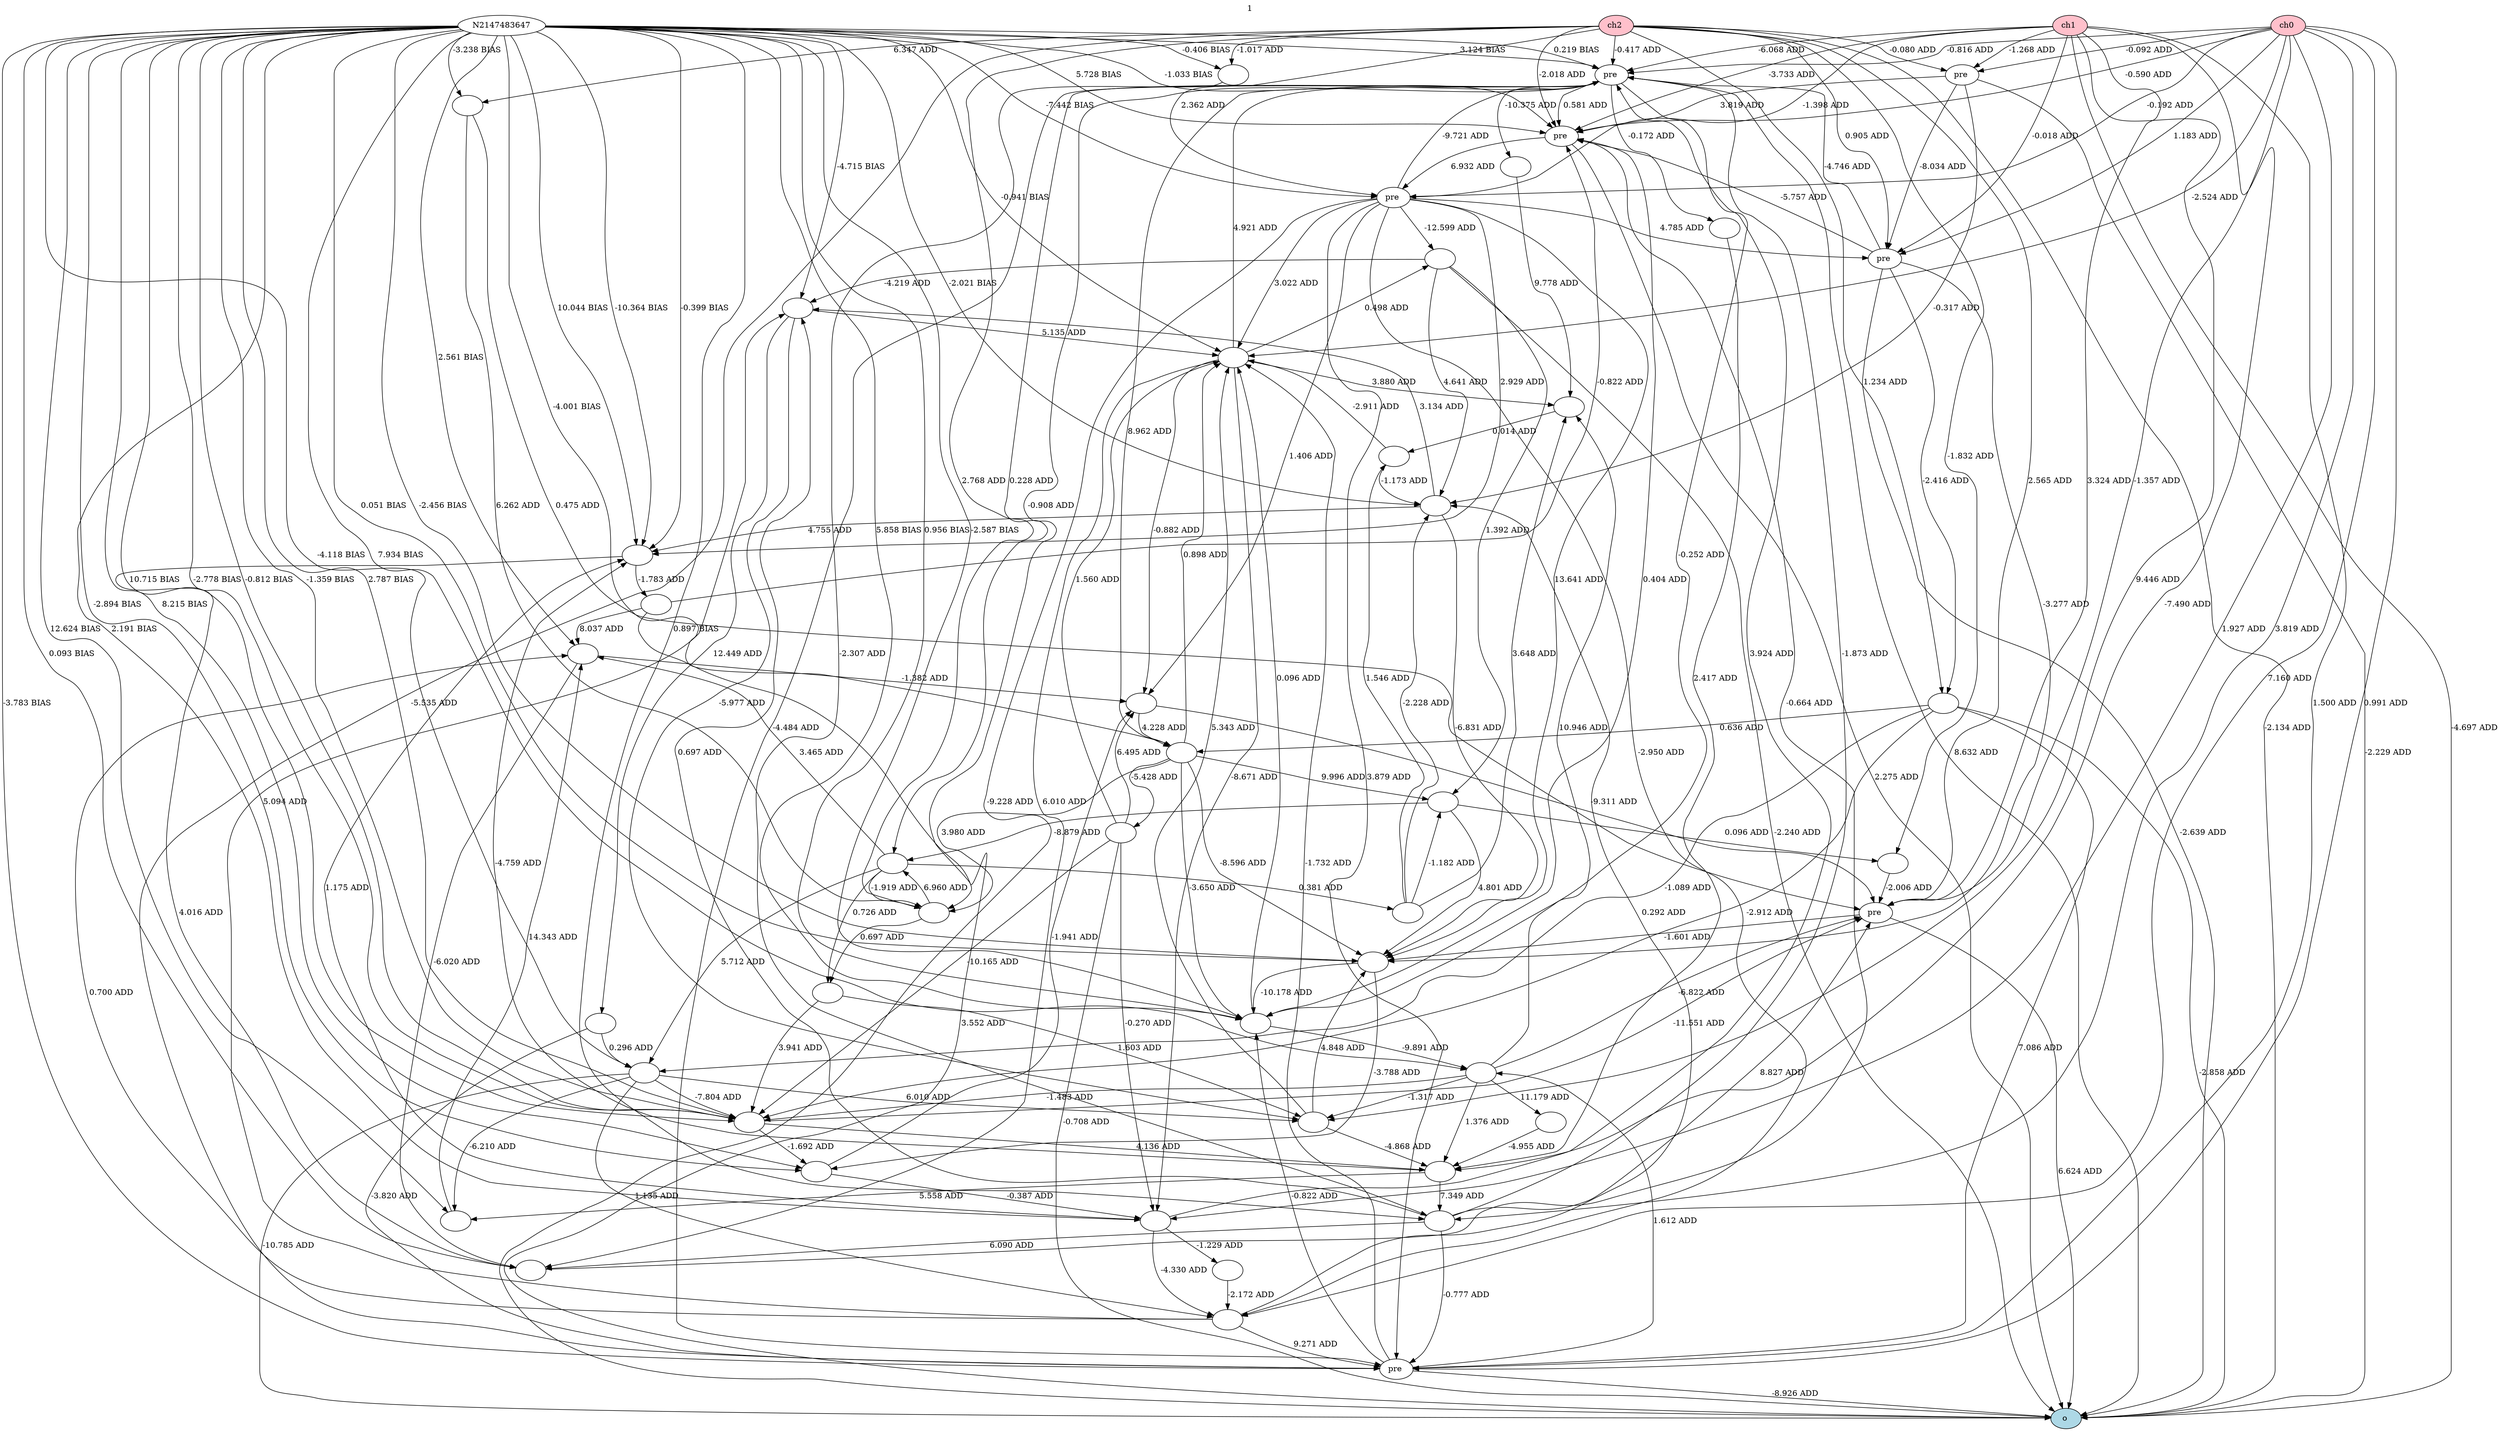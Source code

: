digraph g {
graph [overlap="false"];
N8 -> N2 [label="-0.816 ADD"];
N8 -> N3 [label="-0.590 ADD"];
N8 -> N4 [label="-0.092 ADD"];
N8 -> N6 [label="0.991 ADD"];
N8 -> N1 [label="-1.357 ADD"];
N8 -> N5 [label="-0.192 ADD"];
N8 -> N7 [label="1.183 ADD"];
N9 -> N2 [label="-0.417 ADD"];
N9 -> N3 [label="-2.018 ADD"];
N9 -> N4 [label="-0.080 ADD"];
N9 -> N6 [label="-5.535 ADD"];
N9 -> N1 [label="2.565 ADD"];
N9 -> N5 [label="2.362 ADD"];
N9 -> N7 [label="0.905 ADD"];
N10 -> N2 [label="-6.068 ADD"];
N10 -> N3 [label="-3.733 ADD"];
N10 -> N4 [label="-1.268 ADD"];
N10 -> N6 [label="1.500 ADD"];
N10 -> N1 [label="3.324 ADD"];
N10 -> N5 [label="-1.398 ADD"];
N10 -> N7 [label="-0.018 ADD"];
N2 -> N11 [label="8.632 ADD"];
N3 -> N11 [label="2.275 ADD"];
N4 -> N11 [label="-2.229 ADD"];
N6 -> N11 [label="-8.926 ADD"];
N1 -> N11 [label="6.624 ADD"];
N5 -> N11 [label="-9.228 ADD"];
N7 -> N11 [label="-2.639 ADD"];
N4 -> N7 [label="-8.034 ADD"];
N4 -> N3 [label="3.819 ADD"];
N2147483647 -> N3 [label="5.728 BIAS"];
N7 -> N2 [label="-4.746 ADD"];
N7 -> N2123 [label="-2.416 ADD"];
N2123 -> N6 [label="7.086 ADD"];
N2123 -> N11 [label="-2.858 ADD"];
N10 -> N11 [label="-4.697 ADD"];
N9 -> N2123 [label="1.234 ADD"];
N3 -> N5 [label="6.932 ADD"];
N2147483647 -> N6 [label="-3.783 BIAS"];
N7 -> N3 [label="-5.757 ADD"];
N8 -> N4250 [label="3.819 ADD"];
N4250 -> N2 [label="-1.873 ADD"];
N2147483647 -> N3 [label="-1.033 BIAS"];
N2147483647 -> N5 [label="-7.442 BIAS"];
N9 -> N11 [label="-2.134 ADD"];
N8 -> N8848 [label="-2.524 ADD"];
N8848 -> N2 [label="4.921 ADD"];
N4250 -> N9575 [label="0.697 ADD"];
N9575 -> N8848 [label="5.135 ADD"];
N4250 -> N6 [label="-0.777 ADD"];
N8 -> N11236 [label="7.160 ADD"];
N11236 -> N6 [label="9.271 ADD"];
N3 -> N11239 [label="0.404 ADD"];
N11239 -> N8848 [label="0.096 ADD"];
N9575 -> N13819 [label="-5.977 ADD"];
N13819 -> N8848 [label="5.343 ADD"];
N2147483647 -> N8848 [label="-0.941 BIAS"];
N10 -> N13819 [label="9.446 ADD"];
N5 -> N8848 [label="3.022 ADD"];
N5 -> N2 [label="-9.721 ADD"];
N5 -> N7 [label="4.785 ADD"];
N2147483647 -> N11239 [label="0.956 BIAS"];
N2123 -> N21495 [label="-2.912 ADD"];
N21495 -> N1 [label="-11.551 ADD"];
N2 -> N3 [label="0.581 ADD"];
N2147483647 -> N21495 [label="2.787 BIAS"];
N11239 -> N27338 [label="-9.891 ADD"];
N27338 -> N13819 [label="-1.317 ADD"];
N7 -> N28426 [label="-3.277 ADD"];
N28426 -> N11239 [label="-10.178 ADD"];
N2 -> N11239 [label="-0.252 ADD"];
N11236 -> N9575 [label="5.094 ADD"];
N5 -> N28426 [label="13.641 ADD"];
N2123 -> N33574 [label="0.636 ADD"];
N33574 -> N28426 [label="-8.596 ADD"];
N2147483647 -> N11239 [label="-2.587 BIAS"];
N2123 -> N33575 [label="-1.089 ADD"];
N33575 -> N13819 [label="6.010 ADD"];
N33574 -> N35056 [label="-5.428 ADD"];
N35056 -> N8848 [label="1.560 ADD"];
N8848 -> N38115 [label="-8.671 ADD"];
N38115 -> N2 [label="3.924 ADD"];
N2147483647 -> N2 [label="3.124 BIAS"];
N38115 -> N11236 [label="-4.330 ADD"];
N5 -> N11236 [label="-2.950 ADD"];
N1 -> N28426 [label="-1.601 ADD"];
N27338 -> N1 [label="-6.822 ADD"];
N2147483647 -> N21495 [label="10.715 BIAS"];
N2147483647 -> N33575 [label="-4.118 BIAS"];
N28426 -> N50841 [label="-3.788 ADD"];
N50841 -> N38115 [label="-0.387 ADD"];
N35056 -> N52898 [label="6.495 ADD"];
N52898 -> N33574 [label="4.228 ADD"];
N11236 -> N52899 [label="0.292 ADD"];
N52899 -> N9575 [label="3.134 ADD"];
N2147483647 -> N33574 [label="-4.001 BIAS"];
N52898 -> N1 [label="-9.311 ADD"];
N2147483647 -> N21495 [label="-2.778 BIAS"];
N4250 -> N53466 [label="6.090 ADD"];
N53466 -> N3 [label="-0.664 ADD"];
N52899 -> N54372 [label="4.755 ADD"];
N54372 -> N53466 [label="4.016 ADD"];
N52899 -> N28426 [label="-6.831 ADD"];
N27338 -> N56603 [label="1.376 ADD"];
N56603 -> N54372 [label="-4.759 ADD"];
N2 -> N6 [label="-4.484 ADD"];
N21495 -> N56603 [label="4.136 ADD"];
N33574 -> N8848 [label="0.898 ADD"];
N35056 -> N21495 [label="-10.165 ADD"];
N2147483647 -> N38115 [label="2.191 BIAS"];
N2147483647 -> N54372 [label="-0.399 BIAS"];
N2147483647 -> N28426 [label="-2.456 BIAS"];
N21495 -> N50841 [label="-1.692 ADD"];
N8848 -> N70541 [label="0.498 ADD"];
N70541 -> N9575 [label="-4.219 ADD"];
N33575 -> N11 [label="-10.785 ADD"];
N38115 -> N54372 [label="1.175 ADD"];
N2 -> N75848 [label="0.228 ADD"];
N75848 -> N33575 [label="5.712 ADD"];
N75848 -> N76300 [label="-1.919 ADD"];
N76300 -> N75848 [label="6.960 ADD"];
N2147483647 -> N21495 [label="-0.812 BIAS"];
N76300 -> N79895 [label="0.697 ADD"];
N79895 -> N21495 [label="3.941 ADD"];
N8 -> N38115 [label="1.927 ADD"];
N2147483647 -> N53466 [label="0.093 BIAS"];
N5 -> N70541 [label="-12.599 ADD"];
N33574 -> N2 [label="8.962 ADD"];
N4 -> N52899 [label="-0.317 ADD"];
N70541 -> N88306 [label="1.392 ADD"];
N88306 -> N75848 [label="-8.879 ADD"];
N9 -> N76300 [label="2.768 ADD"];
N9 -> N89797 [label="6.347 ADD"];
N89797 -> N76300 [label="6.262 ADD"];
N35056 -> N38115 [label="-0.270 ADD"];
N13819 -> N28426 [label="4.848 ADD"];
N5 -> N54372 [label="2.929 ADD"];
N9575 -> N98684 [label="12.449 ADD"];
N98684 -> N33575 [label="0.296 ADD"];
N88306 -> N28426 [label="4.801 ADD"];
N75848 -> N99732 [label="3.465 ADD"];
N99732 -> N52898 [label="-1.382 ADD"];
N75848 -> N79895 [label="0.726 ADD"];
N2147483647 -> N4250 [label="0.897 BIAS"];
N11236 -> N99732 [label="0.700 ADD"];
N33575 -> N21495 [label="-7.804 ADD"];
N5 -> N6 [label="3.879 ADD"];
N70541 -> N11 [label="-2.240 ADD"];
N79895 -> N13819 [label="1.603 ADD"];
N2147483647 -> N11239 [label="5.858 BIAS"];
N33575 -> N11236 [label="1.135 ADD"];
N2 -> N76300 [label="-0.908 ADD"];
N2147483647 -> N52899 [label="-2.021 BIAS"];
N99732 -> N53466 [label="-6.020 ADD"];
N6 -> N8848 [label="-1.732 ADD"];
N2147483647 -> N28426 [label="0.051 BIAS"];
N75848 -> N117004 [label="0.381 ADD"];
N117004 -> N88306 [label="-1.182 ADD"];
N27338 -> N21495 [label="-1.483 ADD"];
N2147483647 -> N2 [label="0.219 BIAS"];
N35056 -> N11 [label="-0.708 ADD"];
N98684 -> N6 [label="-3.820 ADD"];
N8848 -> N52898 [label="-0.882 ADD"];
N50841 -> N52898 [label="-1.941 ADD"];
N38115 -> N143088 [label="-1.229 ADD"];
N143088 -> N11236 [label="-2.172 ADD"];
N2147483647 -> N89797 [label="-3.238 BIAS"];
N2147483647 -> N99732 [label="2.561 BIAS"];
N33574 -> N76300 [label="3.980 ADD"];
N2147483647 -> N21495 [label="-1.359 BIAS"];
N9 -> N158656 [label="-1.832 ADD"];
N158656 -> N1 [label="-2.006 ADD"];
N6 -> N11239 [label="-0.822 ADD"];
N33574 -> N11239 [label="-3.650 ADD"];
N9 -> N164987 [label="-1.017 ADD"];
N164987 -> N4250 [label="-2.307 ADD"];
N4250 -> N1 [label="8.827 ADD"];
N117004 -> N170832 [label="1.546 ADD"];
N170832 -> N52899 [label="-1.173 ADD"];
N117004 -> N170833 [label="3.648 ADD"];
N170833 -> N170832 [label="0.014 ADD"];
N117004 -> N52899 [label="-2.228 ADD"];
N27338 -> N170833 [label="10.946 ADD"];
N54372 -> N174891 [label="-1.783 ADD"];
N174891 -> N11 [label="3.552 ADD"];
N174891 -> N3 [label="-0.822 ADD"];
N2147483647 -> N50841 [label="8.215 BIAS"];
N70541 -> N52899 [label="4.641 ADD"];
N27338 -> N183006 [label="11.179 ADD"];
N183006 -> N56603 [label="-4.955 ADD"];
N33574 -> N88306 [label="9.996 ADD"];
N170832 -> N8848 [label="-2.911 ADD"];
N174891 -> N99732 [label="8.037 ADD"];
N56603 -> N4250 [label="7.349 ADD"];
N6 -> N27338 [label="1.612 ADD"];
N88306 -> N158656 [label="0.096 ADD"];
N2147483647 -> N50841 [label="-2.894 BIAS"];
N8848 -> N170833 [label="3.880 ADD"];
N2147483647 -> N27338 [label="7.934 BIAS"];
N2147483647 -> N9575 [label="-4.715 BIAS"];
N8848 -> N53466 [label="6.010 ADD"];
N2147483647 -> N54372 [label="-10.364 BIAS"];
N2147483647 -> N54372 [label="10.044 BIAS"];
N2 -> N228930 [label="-0.172 ADD"];
N228930 -> N56603 [label="2.417 ADD"];
N5 -> N52898 [label="1.406 ADD"];
N56603 -> N233504 [label="5.558 ADD"];
N233504 -> N99732 [label="14.343 ADD"];
N10 -> N56603 [label="-7.490 ADD"];
N33575 -> N233504 [label="-6.210 ADD"];
N2147483647 -> N164987 [label="-0.406 BIAS"];
N13819 -> N56603 [label="-4.868 ADD"];
N89797 -> N1 [label="0.475 ADD"];
N2147483647 -> N233504 [label="12.624 BIAS"];
N2 -> N246369 [label="-10.375 ADD"];
N246369 -> N170833 [label="9.778 ADD"];
N1 [label="pre ",fillcolor="white",style="filled"];
N2 [label="pre ",fillcolor="white",style="filled"];
N3 [label="pre ",fillcolor="white",style="filled"];
N4 [label="pre ",fillcolor="white",style="filled"];
N5 [label="pre ",fillcolor="white",style="filled"];
N6 [label="pre ",fillcolor="white",style="filled"];
N7 [label="pre ",fillcolor="white",style="filled"];
N8 [label="ch0 ",fillcolor="pink",style="filled"];
N9 [label="ch2 ",fillcolor="pink",style="filled"];
N10 [label="ch1 ",fillcolor="pink",style="filled"];
N11 [label="o ",fillcolor="lightblue",style="filled"];
N2123 [label=" ",fillcolor="white",style="filled"];
N4250 [label=" ",fillcolor="white",style="filled"];
N8848 [label=" ",fillcolor="white",style="filled"];
N9575 [label=" ",fillcolor="white",style="filled"];
N11236 [label=" ",fillcolor="white",style="filled"];
N11239 [label=" ",fillcolor="white",style="filled"];
N13819 [label=" ",fillcolor="white",style="filled"];
N21495 [label=" ",fillcolor="white",style="filled"];
N27338 [label=" ",fillcolor="white",style="filled"];
N28426 [label=" ",fillcolor="white",style="filled"];
N33574 [label=" ",fillcolor="white",style="filled"];
N33575 [label=" ",fillcolor="white",style="filled"];
N35056 [label=" ",fillcolor="white",style="filled"];
N38115 [label=" ",fillcolor="white",style="filled"];
N50841 [label=" ",fillcolor="white",style="filled"];
N52898 [label=" ",fillcolor="white",style="filled"];
N52899 [label=" ",fillcolor="white",style="filled"];
N53466 [label=" ",fillcolor="white",style="filled"];
N54372 [label=" ",fillcolor="white",style="filled"];
N56603 [label=" ",fillcolor="white",style="filled"];
N70541 [label=" ",fillcolor="white",style="filled"];
N75848 [label=" ",fillcolor="white",style="filled"];
N76300 [label=" ",fillcolor="white",style="filled"];
N79895 [label=" ",fillcolor="white",style="filled"];
N88306 [label=" ",fillcolor="white",style="filled"];
N89797 [label=" ",fillcolor="white",style="filled"];
N98684 [label=" ",fillcolor="white",style="filled"];
N99732 [label=" ",fillcolor="white",style="filled"];
N117004 [label=" ",fillcolor="white",style="filled"];
N143088 [label=" ",fillcolor="white",style="filled"];
N158656 [label=" ",fillcolor="white",style="filled"];
N164987 [label=" ",fillcolor="white",style="filled"];
N170832 [label=" ",fillcolor="white",style="filled"];
N170833 [label=" ",fillcolor="white",style="filled"];
N174891 [label=" ",fillcolor="white",style="filled"];
N183006 [label=" ",fillcolor="white",style="filled"];
N228930 [label=" ",fillcolor="white",style="filled"];
N233504 [label=" ",fillcolor="white",style="filled"];
N246369 [label=" ",fillcolor="white",style="filled"];
{rank=min; N8; N9; N10; }
{rank=max; N11; }
labelloc="t"
label="1"
}
